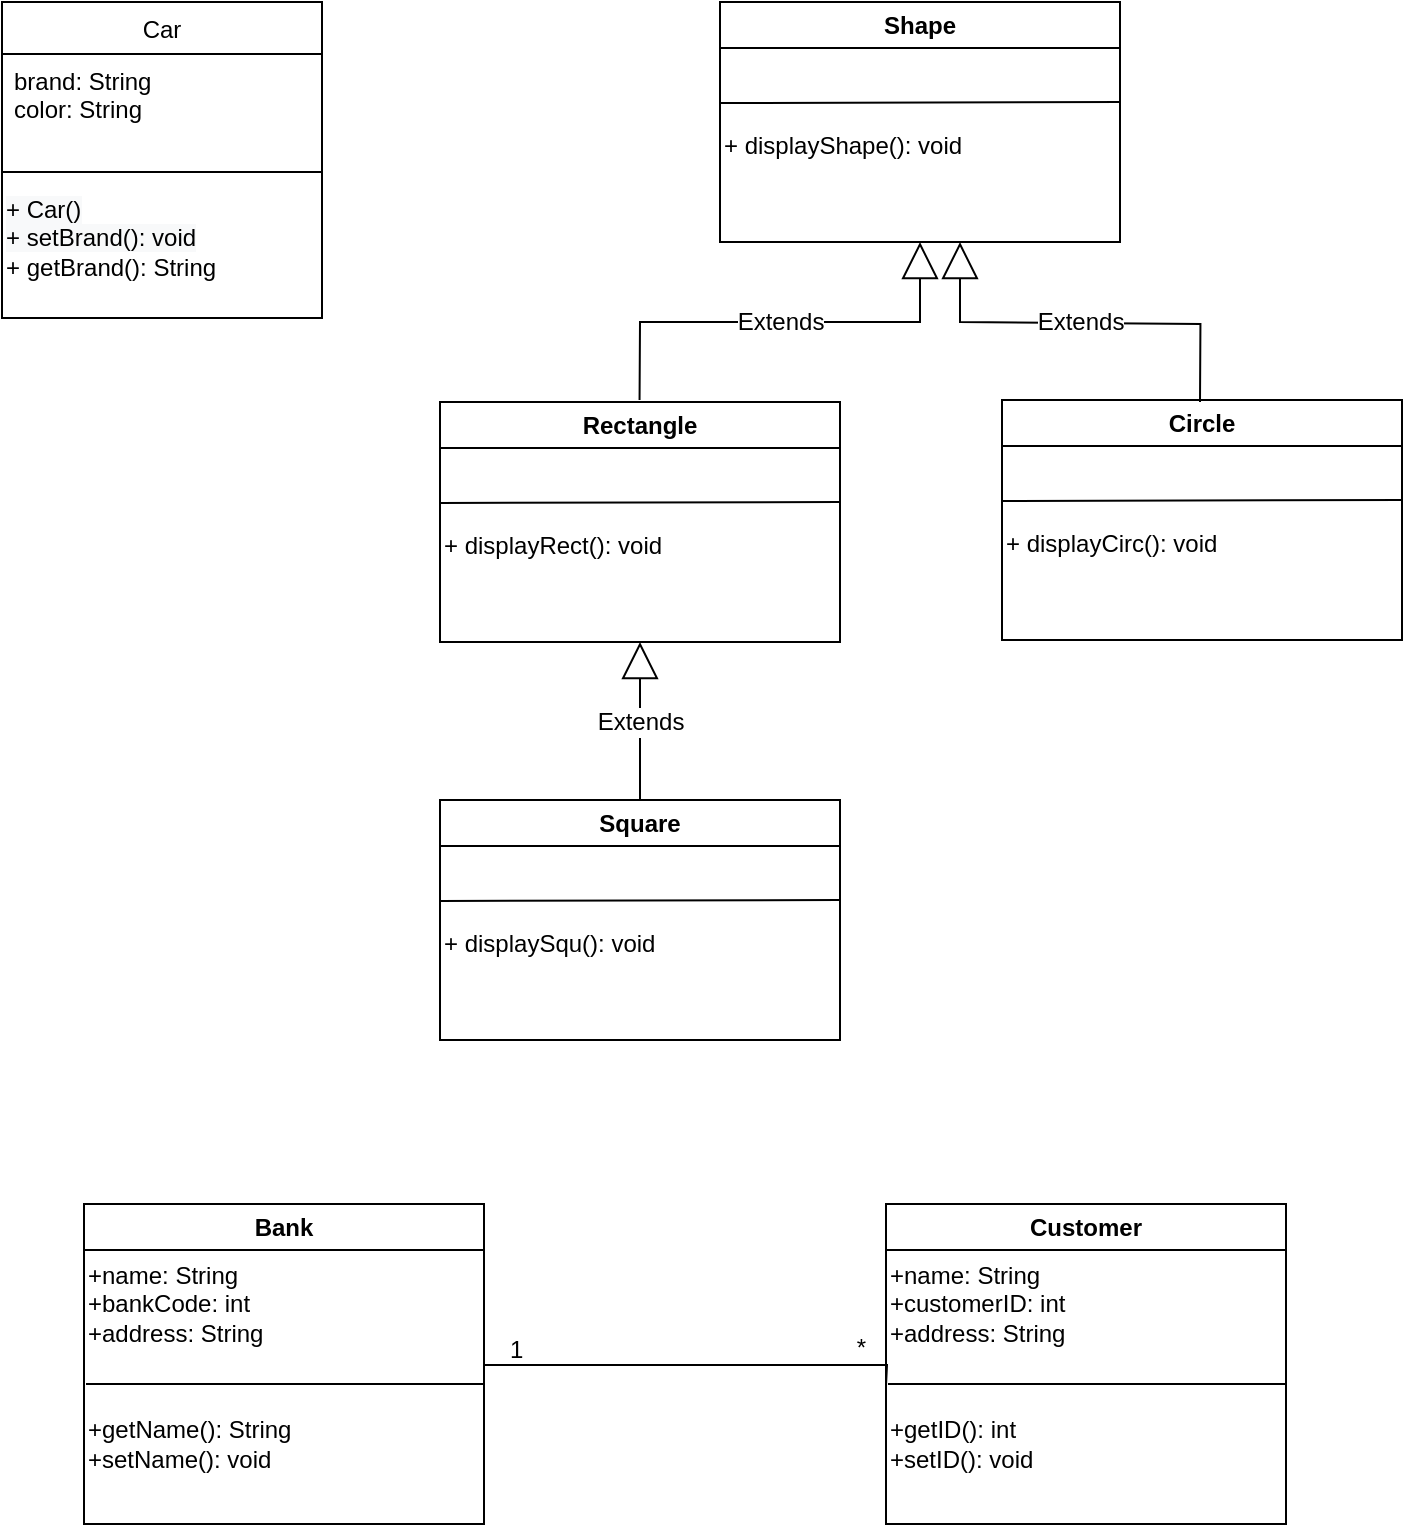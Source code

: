 <mxfile version="20.6.0" type="device"><diagram id="C5RBs43oDa-KdzZeNtuy" name="Page-1"><mxGraphModel dx="1730" dy="802" grid="1" gridSize="10" guides="1" tooltips="1" connect="1" arrows="1" fold="1" page="1" pageScale="1" pageWidth="827" pageHeight="1169" math="0" shadow="0"><root><mxCell id="WIyWlLk6GJQsqaUBKTNV-0"/><mxCell id="WIyWlLk6GJQsqaUBKTNV-1" parent="WIyWlLk6GJQsqaUBKTNV-0"/><mxCell id="zkfFHV4jXpPFQw0GAbJ--0" value="Car" style="swimlane;fontStyle=0;align=center;verticalAlign=top;childLayout=stackLayout;horizontal=1;startSize=26;horizontalStack=0;resizeParent=1;resizeLast=0;collapsible=1;marginBottom=0;rounded=0;shadow=0;strokeWidth=1;" parent="WIyWlLk6GJQsqaUBKTNV-1" vertex="1"><mxGeometry x="79" y="78" width="160" height="158" as="geometry"><mxRectangle x="230" y="140" width="160" height="26" as="alternateBounds"/></mxGeometry></mxCell><mxCell id="zkfFHV4jXpPFQw0GAbJ--1" value="brand: String&#10;color: String" style="text;align=left;verticalAlign=top;spacingLeft=4;spacingRight=4;overflow=hidden;rotatable=0;points=[[0,0.5],[1,0.5]];portConstraint=eastwest;" parent="zkfFHV4jXpPFQw0GAbJ--0" vertex="1"><mxGeometry y="26" width="160" height="54" as="geometry"/></mxCell><mxCell id="zkfFHV4jXpPFQw0GAbJ--4" value="" style="line;html=1;strokeWidth=1;align=left;verticalAlign=middle;spacingTop=-1;spacingLeft=3;spacingRight=3;rotatable=0;labelPosition=right;points=[];portConstraint=eastwest;" parent="zkfFHV4jXpPFQw0GAbJ--0" vertex="1"><mxGeometry y="80" width="160" height="10" as="geometry"/></mxCell><mxCell id="lRdVBEiXZqZulDzPh1rX-0" value="&lt;span style=&quot;color: rgb(0, 0, 0); font-family: Helvetica; font-size: 12px; font-style: normal; font-variant-ligatures: normal; font-variant-caps: normal; font-weight: 400; letter-spacing: normal; orphans: 2; text-align: left; text-indent: 0px; text-transform: none; widows: 2; word-spacing: 0px; -webkit-text-stroke-width: 0px; background-color: rgb(248, 249, 250); text-decoration-thickness: initial; text-decoration-style: initial; text-decoration-color: initial; float: none; display: inline !important;&quot;&gt;+ Car()&lt;br&gt;+ setBrand(): void&lt;br&gt;&lt;/span&gt;&lt;span style=&quot;&quot;&gt;+ getBrand(): String&lt;/span&gt;" style="text;whiteSpace=wrap;html=1;" vertex="1" parent="zkfFHV4jXpPFQw0GAbJ--0"><mxGeometry y="90" width="160" height="68" as="geometry"/></mxCell><mxCell id="lRdVBEiXZqZulDzPh1rX-2" value="&lt;font style=&quot;font-size: 12px;&quot;&gt;Shape&lt;/font&gt;" style="swimlane;whiteSpace=wrap;html=1;fontSize=8;" vertex="1" parent="WIyWlLk6GJQsqaUBKTNV-1"><mxGeometry x="438" y="78" width="200" height="120" as="geometry"/></mxCell><mxCell id="lRdVBEiXZqZulDzPh1rX-5" value="+ displayShape(): void&lt;br&gt;" style="text;html=1;strokeColor=none;fillColor=none;align=left;verticalAlign=middle;whiteSpace=wrap;rounded=0;fontSize=12;" vertex="1" parent="lRdVBEiXZqZulDzPh1rX-2"><mxGeometry y="52" width="200" height="40" as="geometry"/></mxCell><mxCell id="lRdVBEiXZqZulDzPh1rX-4" value="" style="endArrow=none;html=1;rounded=0;fontSize=12;exitX=0;exitY=0.75;exitDx=0;exitDy=0;" edge="1" parent="WIyWlLk6GJQsqaUBKTNV-1"><mxGeometry width="50" height="50" relative="1" as="geometry"><mxPoint x="438" y="128.5" as="sourcePoint"/><mxPoint x="638" y="128" as="targetPoint"/></mxGeometry></mxCell><mxCell id="lRdVBEiXZqZulDzPh1rX-15" value="&lt;font style=&quot;font-size: 12px;&quot;&gt;Rectangle&lt;/font&gt;" style="swimlane;whiteSpace=wrap;html=1;fontSize=8;" vertex="1" parent="WIyWlLk6GJQsqaUBKTNV-1"><mxGeometry x="298" y="278" width="200" height="120" as="geometry"/></mxCell><mxCell id="lRdVBEiXZqZulDzPh1rX-16" value="+ displayRect(): void" style="text;html=1;strokeColor=none;fillColor=none;align=left;verticalAlign=middle;whiteSpace=wrap;rounded=0;fontSize=12;" vertex="1" parent="lRdVBEiXZqZulDzPh1rX-15"><mxGeometry y="52" width="200" height="40" as="geometry"/></mxCell><mxCell id="lRdVBEiXZqZulDzPh1rX-17" value="" style="endArrow=none;html=1;rounded=0;fontSize=12;exitX=0;exitY=0.75;exitDx=0;exitDy=0;" edge="1" parent="WIyWlLk6GJQsqaUBKTNV-1"><mxGeometry width="50" height="50" relative="1" as="geometry"><mxPoint x="298" y="328.5" as="sourcePoint"/><mxPoint x="498" y="328" as="targetPoint"/></mxGeometry></mxCell><mxCell id="lRdVBEiXZqZulDzPh1rX-18" value="&lt;font style=&quot;font-size: 12px;&quot;&gt;Circle&lt;/font&gt;" style="swimlane;whiteSpace=wrap;html=1;fontSize=8;" vertex="1" parent="WIyWlLk6GJQsqaUBKTNV-1"><mxGeometry x="579" y="277" width="200" height="120" as="geometry"/></mxCell><mxCell id="lRdVBEiXZqZulDzPh1rX-19" value="+ displayCirc(): void" style="text;html=1;strokeColor=none;fillColor=none;align=left;verticalAlign=middle;whiteSpace=wrap;rounded=0;fontSize=12;" vertex="1" parent="lRdVBEiXZqZulDzPh1rX-18"><mxGeometry y="52" width="200" height="40" as="geometry"/></mxCell><mxCell id="lRdVBEiXZqZulDzPh1rX-20" value="" style="endArrow=none;html=1;rounded=0;fontSize=12;exitX=0;exitY=0.75;exitDx=0;exitDy=0;" edge="1" parent="WIyWlLk6GJQsqaUBKTNV-1"><mxGeometry width="50" height="50" relative="1" as="geometry"><mxPoint x="579.0" y="327.5" as="sourcePoint"/><mxPoint x="779.0" y="327" as="targetPoint"/></mxGeometry></mxCell><mxCell id="lRdVBEiXZqZulDzPh1rX-21" value="&lt;span style=&quot;font-size: 12px;&quot;&gt;Square&lt;/span&gt;" style="swimlane;whiteSpace=wrap;html=1;fontSize=8;" vertex="1" parent="WIyWlLk6GJQsqaUBKTNV-1"><mxGeometry x="298" y="477" width="200" height="120" as="geometry"/></mxCell><mxCell id="lRdVBEiXZqZulDzPh1rX-22" value="+ displaySqu(): void" style="text;html=1;strokeColor=none;fillColor=none;align=left;verticalAlign=middle;whiteSpace=wrap;rounded=0;fontSize=12;" vertex="1" parent="lRdVBEiXZqZulDzPh1rX-21"><mxGeometry y="52" width="200" height="40" as="geometry"/></mxCell><mxCell id="lRdVBEiXZqZulDzPh1rX-23" value="" style="endArrow=none;html=1;rounded=0;fontSize=12;exitX=0;exitY=0.75;exitDx=0;exitDy=0;" edge="1" parent="WIyWlLk6GJQsqaUBKTNV-1"><mxGeometry width="50" height="50" relative="1" as="geometry"><mxPoint x="298" y="527.5" as="sourcePoint"/><mxPoint x="498" y="527.0" as="targetPoint"/></mxGeometry></mxCell><mxCell id="lRdVBEiXZqZulDzPh1rX-33" value="Extends" style="endArrow=block;endSize=16;endFill=0;html=1;rounded=0;fontSize=12;entryX=0.5;entryY=1;entryDx=0;entryDy=0;exitX=0.5;exitY=0;exitDx=0;exitDy=0;" edge="1" parent="WIyWlLk6GJQsqaUBKTNV-1" source="lRdVBEiXZqZulDzPh1rX-21" target="lRdVBEiXZqZulDzPh1rX-15"><mxGeometry width="160" relative="1" as="geometry"><mxPoint x="298" y="458" as="sourcePoint"/><mxPoint x="458" y="458" as="targetPoint"/></mxGeometry></mxCell><mxCell id="lRdVBEiXZqZulDzPh1rX-34" value="Extends" style="endArrow=block;endSize=16;endFill=0;html=1;rounded=0;fontSize=12;entryX=0.5;entryY=1;entryDx=0;entryDy=0;exitX=0.5;exitY=0;exitDx=0;exitDy=0;" edge="1" parent="WIyWlLk6GJQsqaUBKTNV-1" target="lRdVBEiXZqZulDzPh1rX-2"><mxGeometry width="160" relative="1" as="geometry"><mxPoint x="397.78" y="277" as="sourcePoint"/><mxPoint x="397.78" y="198" as="targetPoint"/><Array as="points"><mxPoint x="398" y="238"/><mxPoint x="538" y="238"/></Array></mxGeometry></mxCell><mxCell id="lRdVBEiXZqZulDzPh1rX-35" value="Extends" style="endArrow=block;endSize=16;endFill=0;html=1;rounded=0;fontSize=12;exitX=0.5;exitY=0;exitDx=0;exitDy=0;" edge="1" parent="WIyWlLk6GJQsqaUBKTNV-1"><mxGeometry width="160" relative="1" as="geometry"><mxPoint x="678" y="278" as="sourcePoint"/><mxPoint x="558" y="198" as="targetPoint"/><Array as="points"><mxPoint x="678.22" y="239"/><mxPoint x="558" y="238"/></Array></mxGeometry></mxCell><mxCell id="lRdVBEiXZqZulDzPh1rX-36" value="&lt;span style=&quot;font-size: 12px;&quot;&gt;Bank&lt;/span&gt;" style="swimlane;whiteSpace=wrap;html=1;fontSize=8;" vertex="1" parent="WIyWlLk6GJQsqaUBKTNV-1"><mxGeometry x="120" y="679" width="200" height="160" as="geometry"/></mxCell><mxCell id="lRdVBEiXZqZulDzPh1rX-37" value="+getName(): String&lt;br&gt;+setName(): void" style="text;html=1;strokeColor=none;fillColor=none;align=left;verticalAlign=middle;whiteSpace=wrap;rounded=0;fontSize=12;" vertex="1" parent="lRdVBEiXZqZulDzPh1rX-36"><mxGeometry y="100" width="200" height="40" as="geometry"/></mxCell><mxCell id="lRdVBEiXZqZulDzPh1rX-38" value="" style="endArrow=none;html=1;rounded=0;fontSize=12;" edge="1" parent="lRdVBEiXZqZulDzPh1rX-36"><mxGeometry width="50" height="50" relative="1" as="geometry"><mxPoint x="1" y="90" as="sourcePoint"/><mxPoint x="200" y="90" as="targetPoint"/></mxGeometry></mxCell><mxCell id="lRdVBEiXZqZulDzPh1rX-43" value="+name: String&lt;br&gt;+bankCode: int&lt;br&gt;+address: String" style="text;html=1;strokeColor=none;fillColor=none;align=left;verticalAlign=middle;whiteSpace=wrap;rounded=0;fontSize=12;" vertex="1" parent="lRdVBEiXZqZulDzPh1rX-36"><mxGeometry y="30" width="200" height="40" as="geometry"/></mxCell><mxCell id="lRdVBEiXZqZulDzPh1rX-44" value="&lt;span style=&quot;font-size: 12px;&quot;&gt;Customer&lt;/span&gt;" style="swimlane;whiteSpace=wrap;html=1;fontSize=8;" vertex="1" parent="WIyWlLk6GJQsqaUBKTNV-1"><mxGeometry x="521" y="679" width="200" height="160" as="geometry"/></mxCell><mxCell id="lRdVBEiXZqZulDzPh1rX-45" value="+getID(): int&lt;br&gt;+setID(): void" style="text;html=1;strokeColor=none;fillColor=none;align=left;verticalAlign=middle;whiteSpace=wrap;rounded=0;fontSize=12;" vertex="1" parent="lRdVBEiXZqZulDzPh1rX-44"><mxGeometry y="100" width="200" height="40" as="geometry"/></mxCell><mxCell id="lRdVBEiXZqZulDzPh1rX-46" value="" style="endArrow=none;html=1;rounded=0;fontSize=12;" edge="1" parent="lRdVBEiXZqZulDzPh1rX-44"><mxGeometry width="50" height="50" relative="1" as="geometry"><mxPoint x="1" y="90" as="sourcePoint"/><mxPoint x="200" y="90" as="targetPoint"/></mxGeometry></mxCell><mxCell id="lRdVBEiXZqZulDzPh1rX-47" value="+name: String&lt;br&gt;+customerID: int&lt;br&gt;+address: String" style="text;html=1;strokeColor=none;fillColor=none;align=left;verticalAlign=middle;whiteSpace=wrap;rounded=0;fontSize=12;" vertex="1" parent="lRdVBEiXZqZulDzPh1rX-44"><mxGeometry y="30" width="200" height="40" as="geometry"/></mxCell><mxCell id="lRdVBEiXZqZulDzPh1rX-49" value="" style="endArrow=none;html=1;edgeStyle=orthogonalEdgeStyle;rounded=0;fontSize=12;exitX=1;exitY=1;exitDx=0;exitDy=0;" edge="1" parent="WIyWlLk6GJQsqaUBKTNV-1" source="lRdVBEiXZqZulDzPh1rX-43"><mxGeometry relative="1" as="geometry"><mxPoint x="311" y="770" as="sourcePoint"/><mxPoint x="521" y="770" as="targetPoint"/></mxGeometry></mxCell><mxCell id="lRdVBEiXZqZulDzPh1rX-50" value="1" style="edgeLabel;resizable=0;html=1;align=left;verticalAlign=bottom;fontSize=12;" connectable="0" vertex="1" parent="lRdVBEiXZqZulDzPh1rX-49"><mxGeometry x="-1" relative="1" as="geometry"><mxPoint x="11" y="11" as="offset"/></mxGeometry></mxCell><mxCell id="lRdVBEiXZqZulDzPh1rX-51" value="*" style="edgeLabel;resizable=0;html=1;align=right;verticalAlign=bottom;fontSize=12;" connectable="0" vertex="1" parent="lRdVBEiXZqZulDzPh1rX-49"><mxGeometry x="1" relative="1" as="geometry"><mxPoint x="-10" y="-10" as="offset"/></mxGeometry></mxCell></root></mxGraphModel></diagram></mxfile>